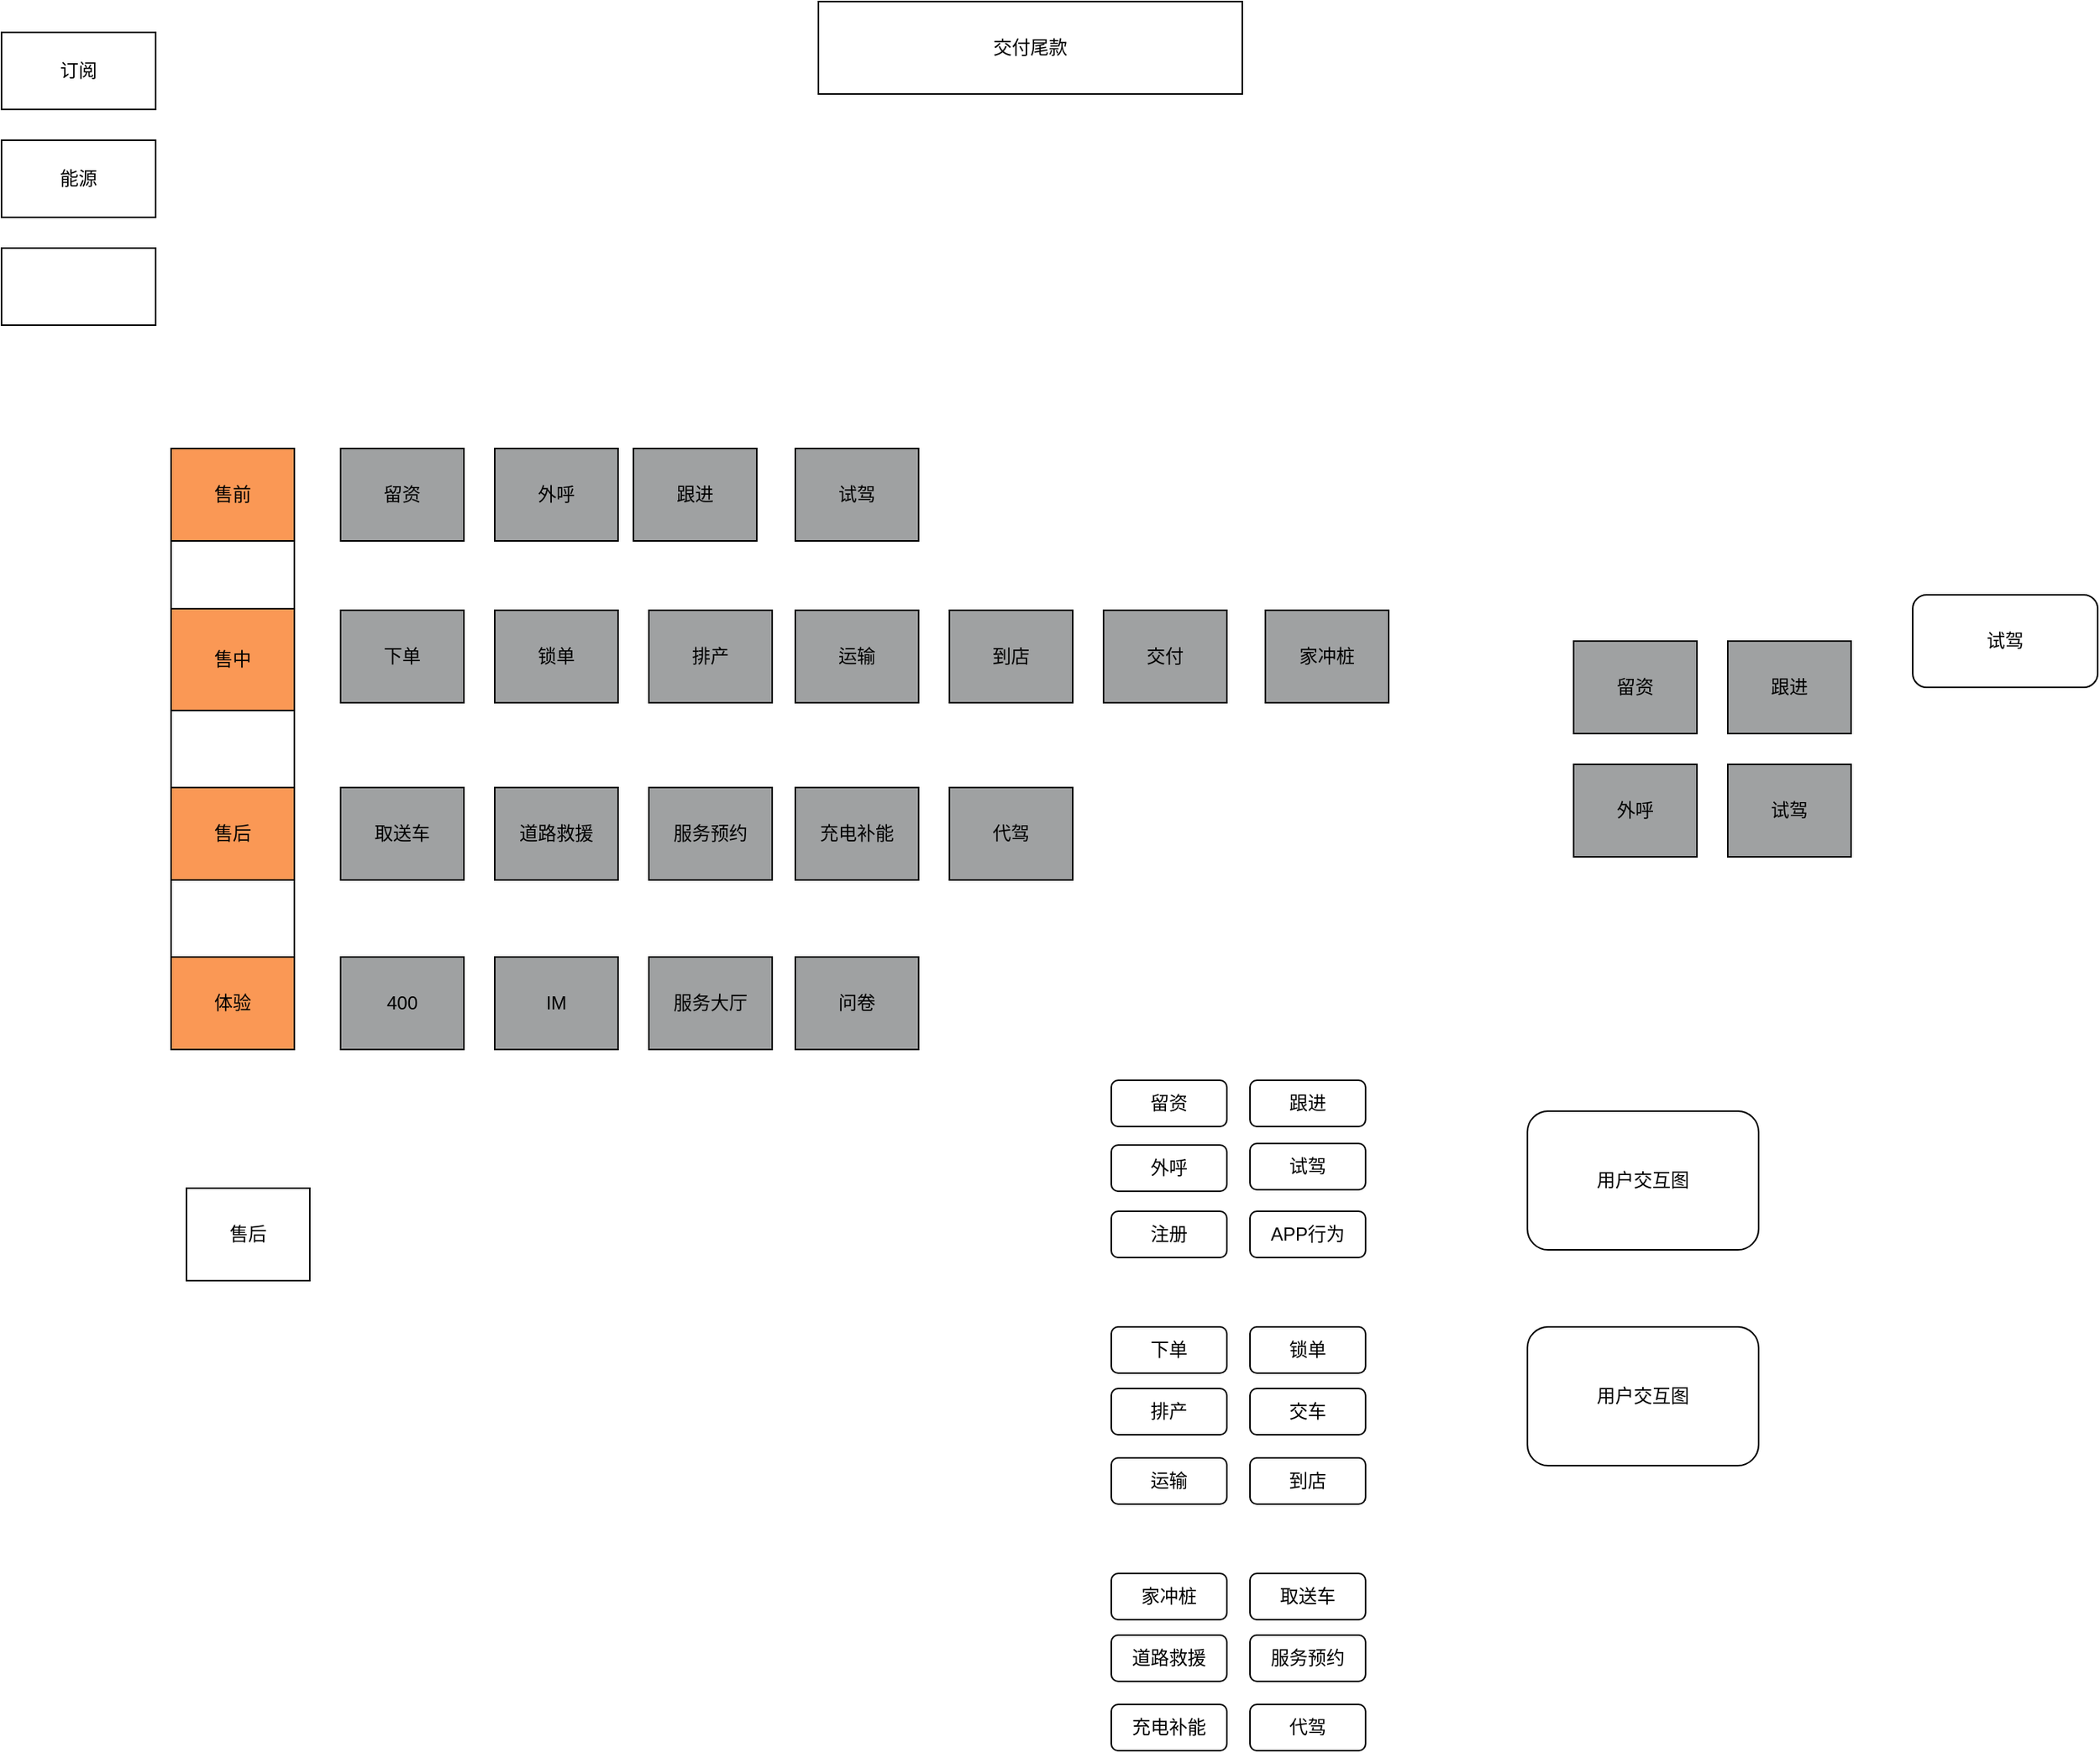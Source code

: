 <mxfile version="22.1.0" type="github">
  <diagram id="UuGPtFalo_Fr8a2b1HCH" name="第 1 页">
    <mxGraphModel dx="1594" dy="749" grid="1" gridSize="10" guides="1" tooltips="1" connect="1" arrows="1" fold="1" page="1" pageScale="1" pageWidth="827" pageHeight="1169" math="0" shadow="0">
      <root>
        <mxCell id="0" />
        <mxCell id="1" parent="0" />
        <mxCell id="frRTnPI2C42zO0nqIEbH-5" value="订阅" style="rounded=0;whiteSpace=wrap;html=1;" vertex="1" parent="1">
          <mxGeometry x="170" y="190" width="100" height="50" as="geometry" />
        </mxCell>
        <mxCell id="frRTnPI2C42zO0nqIEbH-6" value="能源" style="rounded=0;whiteSpace=wrap;html=1;" vertex="1" parent="1">
          <mxGeometry x="170" y="260" width="100" height="50" as="geometry" />
        </mxCell>
        <mxCell id="frRTnPI2C42zO0nqIEbH-7" value="" style="rounded=0;whiteSpace=wrap;html=1;" vertex="1" parent="1">
          <mxGeometry x="170" y="330" width="100" height="50" as="geometry" />
        </mxCell>
        <mxCell id="frRTnPI2C42zO0nqIEbH-8" value="留资" style="rounded=0;whiteSpace=wrap;html=1;fillColor=#9FA1A2;" vertex="1" parent="1">
          <mxGeometry x="390" y="460" width="80" height="60" as="geometry" />
        </mxCell>
        <mxCell id="frRTnPI2C42zO0nqIEbH-9" value="外呼" style="rounded=0;whiteSpace=wrap;html=1;fillColor=#9FA1A2;" vertex="1" parent="1">
          <mxGeometry x="490" y="460" width="80" height="60" as="geometry" />
        </mxCell>
        <mxCell id="frRTnPI2C42zO0nqIEbH-10" value="跟进" style="rounded=0;whiteSpace=wrap;html=1;fillColor=#9FA1A2;" vertex="1" parent="1">
          <mxGeometry x="580" y="460" width="80" height="60" as="geometry" />
        </mxCell>
        <mxCell id="frRTnPI2C42zO0nqIEbH-11" value="试驾" style="rounded=0;whiteSpace=wrap;html=1;fillColor=#9FA1A2;" vertex="1" parent="1">
          <mxGeometry x="685" y="460" width="80" height="60" as="geometry" />
        </mxCell>
        <mxCell id="frRTnPI2C42zO0nqIEbH-18" value="下单" style="rounded=0;whiteSpace=wrap;html=1;fillColor=#9FA1A2;" vertex="1" parent="1">
          <mxGeometry x="390" y="565" width="80" height="60" as="geometry" />
        </mxCell>
        <mxCell id="frRTnPI2C42zO0nqIEbH-19" value="排产" style="rounded=0;whiteSpace=wrap;html=1;fillColor=#9FA1A2;" vertex="1" parent="1">
          <mxGeometry x="590" y="565" width="80" height="60" as="geometry" />
        </mxCell>
        <mxCell id="frRTnPI2C42zO0nqIEbH-20" value="运输" style="rounded=0;whiteSpace=wrap;html=1;fillColor=#9FA1A2;" vertex="1" parent="1">
          <mxGeometry x="685" y="565" width="80" height="60" as="geometry" />
        </mxCell>
        <mxCell id="frRTnPI2C42zO0nqIEbH-21" value="到店" style="rounded=0;whiteSpace=wrap;html=1;fillColor=#9FA1A2;" vertex="1" parent="1">
          <mxGeometry x="785" y="565" width="80" height="60" as="geometry" />
        </mxCell>
        <mxCell id="frRTnPI2C42zO0nqIEbH-22" value="交付" style="rounded=0;whiteSpace=wrap;html=1;fillColor=#9FA1A2;" vertex="1" parent="1">
          <mxGeometry x="885" y="565" width="80" height="60" as="geometry" />
        </mxCell>
        <mxCell id="frRTnPI2C42zO0nqIEbH-23" value="交付尾款" style="rounded=0;whiteSpace=wrap;html=1;" vertex="1" parent="1">
          <mxGeometry x="700" y="170" width="275" height="60" as="geometry" />
        </mxCell>
        <mxCell id="frRTnPI2C42zO0nqIEbH-24" value="锁单" style="rounded=0;whiteSpace=wrap;html=1;fillColor=#9FA1A2;" vertex="1" parent="1">
          <mxGeometry x="490" y="565" width="80" height="60" as="geometry" />
        </mxCell>
        <mxCell id="frRTnPI2C42zO0nqIEbH-25" value="400" style="rounded=0;whiteSpace=wrap;html=1;fillColor=#9FA1A2;" vertex="1" parent="1">
          <mxGeometry x="390" y="790" width="80" height="60" as="geometry" />
        </mxCell>
        <mxCell id="frRTnPI2C42zO0nqIEbH-26" value="IM" style="rounded=0;whiteSpace=wrap;html=1;fillColor=#9FA1A2;" vertex="1" parent="1">
          <mxGeometry x="490" y="790" width="80" height="60" as="geometry" />
        </mxCell>
        <mxCell id="frRTnPI2C42zO0nqIEbH-27" value="服务大厅" style="rounded=0;whiteSpace=wrap;html=1;fillColor=#9FA1A2;" vertex="1" parent="1">
          <mxGeometry x="590" y="790" width="80" height="60" as="geometry" />
        </mxCell>
        <mxCell id="frRTnPI2C42zO0nqIEbH-28" value="售后" style="rounded=0;whiteSpace=wrap;html=1;" vertex="1" parent="1">
          <mxGeometry x="290" y="940" width="80" height="60" as="geometry" />
        </mxCell>
        <mxCell id="frRTnPI2C42zO0nqIEbH-29" value="取送车" style="rounded=0;whiteSpace=wrap;html=1;fillColor=#9FA1A2;" vertex="1" parent="1">
          <mxGeometry x="390" y="680" width="80" height="60" as="geometry" />
        </mxCell>
        <mxCell id="frRTnPI2C42zO0nqIEbH-30" value="道路救援" style="rounded=0;whiteSpace=wrap;html=1;fillColor=#9FA1A2;" vertex="1" parent="1">
          <mxGeometry x="490" y="680" width="80" height="60" as="geometry" />
        </mxCell>
        <mxCell id="frRTnPI2C42zO0nqIEbH-31" value="服务预约" style="rounded=0;whiteSpace=wrap;html=1;fillColor=#9FA1A2;" vertex="1" parent="1">
          <mxGeometry x="590" y="680" width="80" height="60" as="geometry" />
        </mxCell>
        <mxCell id="frRTnPI2C42zO0nqIEbH-32" value="充电补能" style="rounded=0;whiteSpace=wrap;html=1;fillColor=#9FA1A2;" vertex="1" parent="1">
          <mxGeometry x="685" y="680" width="80" height="60" as="geometry" />
        </mxCell>
        <mxCell id="frRTnPI2C42zO0nqIEbH-34" value="代驾" style="rounded=0;whiteSpace=wrap;html=1;fillColor=#9FA1A2;" vertex="1" parent="1">
          <mxGeometry x="785" y="680" width="80" height="60" as="geometry" />
        </mxCell>
        <mxCell id="frRTnPI2C42zO0nqIEbH-36" value="家冲桩" style="rounded=0;whiteSpace=wrap;html=1;fillColor=#9FA1A2;" vertex="1" parent="1">
          <mxGeometry x="990" y="565" width="80" height="60" as="geometry" />
        </mxCell>
        <mxCell id="frRTnPI2C42zO0nqIEbH-37" value="问卷" style="rounded=0;whiteSpace=wrap;html=1;fillColor=#9FA1A2;" vertex="1" parent="1">
          <mxGeometry x="685" y="790" width="80" height="60" as="geometry" />
        </mxCell>
        <mxCell id="frRTnPI2C42zO0nqIEbH-38" value="" style="rounded=0;whiteSpace=wrap;html=1;" vertex="1" parent="1">
          <mxGeometry x="280" y="460" width="80" height="390" as="geometry" />
        </mxCell>
        <mxCell id="frRTnPI2C42zO0nqIEbH-41" value="售前" style="rounded=0;whiteSpace=wrap;html=1;fillColor=#FA9855;" vertex="1" parent="1">
          <mxGeometry x="280" y="460" width="80" height="60" as="geometry" />
        </mxCell>
        <mxCell id="frRTnPI2C42zO0nqIEbH-42" value="售中" style="rounded=0;whiteSpace=wrap;html=1;fillColor=#FA9855;" vertex="1" parent="1">
          <mxGeometry x="280" y="564" width="80" height="66" as="geometry" />
        </mxCell>
        <mxCell id="frRTnPI2C42zO0nqIEbH-43" value="售后" style="rounded=0;whiteSpace=wrap;html=1;fillColor=#FA9855;" vertex="1" parent="1">
          <mxGeometry x="280" y="680" width="80" height="60" as="geometry" />
        </mxCell>
        <mxCell id="frRTnPI2C42zO0nqIEbH-44" value="体验" style="rounded=0;whiteSpace=wrap;html=1;fillColor=#FA9855;" vertex="1" parent="1">
          <mxGeometry x="280" y="790" width="80" height="60" as="geometry" />
        </mxCell>
        <mxCell id="frRTnPI2C42zO0nqIEbH-45" value="留资" style="rounded=0;whiteSpace=wrap;html=1;fillColor=#9FA1A2;" vertex="1" parent="1">
          <mxGeometry x="1190" y="585" width="80" height="60" as="geometry" />
        </mxCell>
        <mxCell id="frRTnPI2C42zO0nqIEbH-46" value="外呼" style="rounded=0;whiteSpace=wrap;html=1;fillColor=#9FA1A2;" vertex="1" parent="1">
          <mxGeometry x="1190" y="665" width="80" height="60" as="geometry" />
        </mxCell>
        <mxCell id="frRTnPI2C42zO0nqIEbH-47" value="跟进" style="rounded=0;whiteSpace=wrap;html=1;fillColor=#9FA1A2;" vertex="1" parent="1">
          <mxGeometry x="1290" y="585" width="80" height="60" as="geometry" />
        </mxCell>
        <mxCell id="frRTnPI2C42zO0nqIEbH-48" value="试驾" style="rounded=0;whiteSpace=wrap;html=1;fillColor=#9FA1A2;" vertex="1" parent="1">
          <mxGeometry x="1290" y="665" width="80" height="60" as="geometry" />
        </mxCell>
        <mxCell id="frRTnPI2C42zO0nqIEbH-53" value="留资" style="rounded=1;whiteSpace=wrap;html=1;" vertex="1" parent="1">
          <mxGeometry x="890" y="870" width="75" height="30" as="geometry" />
        </mxCell>
        <mxCell id="frRTnPI2C42zO0nqIEbH-54" value="试驾" style="rounded=1;whiteSpace=wrap;html=1;" vertex="1" parent="1">
          <mxGeometry x="1410" y="555" width="120" height="60" as="geometry" />
        </mxCell>
        <mxCell id="frRTnPI2C42zO0nqIEbH-55" value="跟进" style="rounded=1;whiteSpace=wrap;html=1;" vertex="1" parent="1">
          <mxGeometry x="980" y="870" width="75" height="30" as="geometry" />
        </mxCell>
        <mxCell id="frRTnPI2C42zO0nqIEbH-56" value="外呼" style="rounded=1;whiteSpace=wrap;html=1;" vertex="1" parent="1">
          <mxGeometry x="890" y="912" width="75" height="30" as="geometry" />
        </mxCell>
        <mxCell id="frRTnPI2C42zO0nqIEbH-57" value="试驾" style="rounded=1;whiteSpace=wrap;html=1;" vertex="1" parent="1">
          <mxGeometry x="980" y="911" width="75" height="30" as="geometry" />
        </mxCell>
        <mxCell id="frRTnPI2C42zO0nqIEbH-58" value="下单" style="rounded=1;whiteSpace=wrap;html=1;" vertex="1" parent="1">
          <mxGeometry x="890" y="1030" width="75" height="30" as="geometry" />
        </mxCell>
        <mxCell id="frRTnPI2C42zO0nqIEbH-59" value="锁单" style="rounded=1;whiteSpace=wrap;html=1;" vertex="1" parent="1">
          <mxGeometry x="980" y="1030" width="75" height="30" as="geometry" />
        </mxCell>
        <mxCell id="frRTnPI2C42zO0nqIEbH-60" value="运输" style="rounded=1;whiteSpace=wrap;html=1;" vertex="1" parent="1">
          <mxGeometry x="890" y="1115" width="75" height="30" as="geometry" />
        </mxCell>
        <mxCell id="frRTnPI2C42zO0nqIEbH-61" value="到店" style="rounded=1;whiteSpace=wrap;html=1;" vertex="1" parent="1">
          <mxGeometry x="980" y="1115" width="75" height="30" as="geometry" />
        </mxCell>
        <mxCell id="frRTnPI2C42zO0nqIEbH-62" value="注册" style="rounded=1;whiteSpace=wrap;html=1;" vertex="1" parent="1">
          <mxGeometry x="890" y="955" width="75" height="30" as="geometry" />
        </mxCell>
        <mxCell id="frRTnPI2C42zO0nqIEbH-63" value="排产" style="rounded=1;whiteSpace=wrap;html=1;" vertex="1" parent="1">
          <mxGeometry x="890" y="1070" width="75" height="30" as="geometry" />
        </mxCell>
        <mxCell id="frRTnPI2C42zO0nqIEbH-67" value="APP行为" style="rounded=1;whiteSpace=wrap;html=1;" vertex="1" parent="1">
          <mxGeometry x="980" y="955" width="75" height="30" as="geometry" />
        </mxCell>
        <mxCell id="frRTnPI2C42zO0nqIEbH-69" value="交车" style="rounded=1;whiteSpace=wrap;html=1;" vertex="1" parent="1">
          <mxGeometry x="980" y="1070" width="75" height="30" as="geometry" />
        </mxCell>
        <mxCell id="frRTnPI2C42zO0nqIEbH-70" value="家冲桩" style="rounded=1;whiteSpace=wrap;html=1;" vertex="1" parent="1">
          <mxGeometry x="890" y="1190" width="75" height="30" as="geometry" />
        </mxCell>
        <mxCell id="frRTnPI2C42zO0nqIEbH-71" value="取送车" style="rounded=1;whiteSpace=wrap;html=1;" vertex="1" parent="1">
          <mxGeometry x="980" y="1190" width="75" height="30" as="geometry" />
        </mxCell>
        <mxCell id="frRTnPI2C42zO0nqIEbH-72" value="充电补能" style="rounded=1;whiteSpace=wrap;html=1;" vertex="1" parent="1">
          <mxGeometry x="890" y="1275" width="75" height="30" as="geometry" />
        </mxCell>
        <mxCell id="frRTnPI2C42zO0nqIEbH-74" value="道路救援" style="rounded=1;whiteSpace=wrap;html=1;" vertex="1" parent="1">
          <mxGeometry x="890" y="1230" width="75" height="30" as="geometry" />
        </mxCell>
        <mxCell id="frRTnPI2C42zO0nqIEbH-75" value="服务预约" style="rounded=1;whiteSpace=wrap;html=1;" vertex="1" parent="1">
          <mxGeometry x="980" y="1230" width="75" height="30" as="geometry" />
        </mxCell>
        <mxCell id="frRTnPI2C42zO0nqIEbH-77" value="代驾" style="rounded=1;whiteSpace=wrap;html=1;" vertex="1" parent="1">
          <mxGeometry x="980" y="1275" width="75" height="30" as="geometry" />
        </mxCell>
        <mxCell id="frRTnPI2C42zO0nqIEbH-78" value="用户交互图" style="rounded=1;whiteSpace=wrap;html=1;" vertex="1" parent="1">
          <mxGeometry x="1160" y="890" width="150" height="90" as="geometry" />
        </mxCell>
        <mxCell id="frRTnPI2C42zO0nqIEbH-80" value="用户交互图" style="rounded=1;whiteSpace=wrap;html=1;" vertex="1" parent="1">
          <mxGeometry x="1160" y="1030" width="150" height="90" as="geometry" />
        </mxCell>
      </root>
    </mxGraphModel>
  </diagram>
</mxfile>
